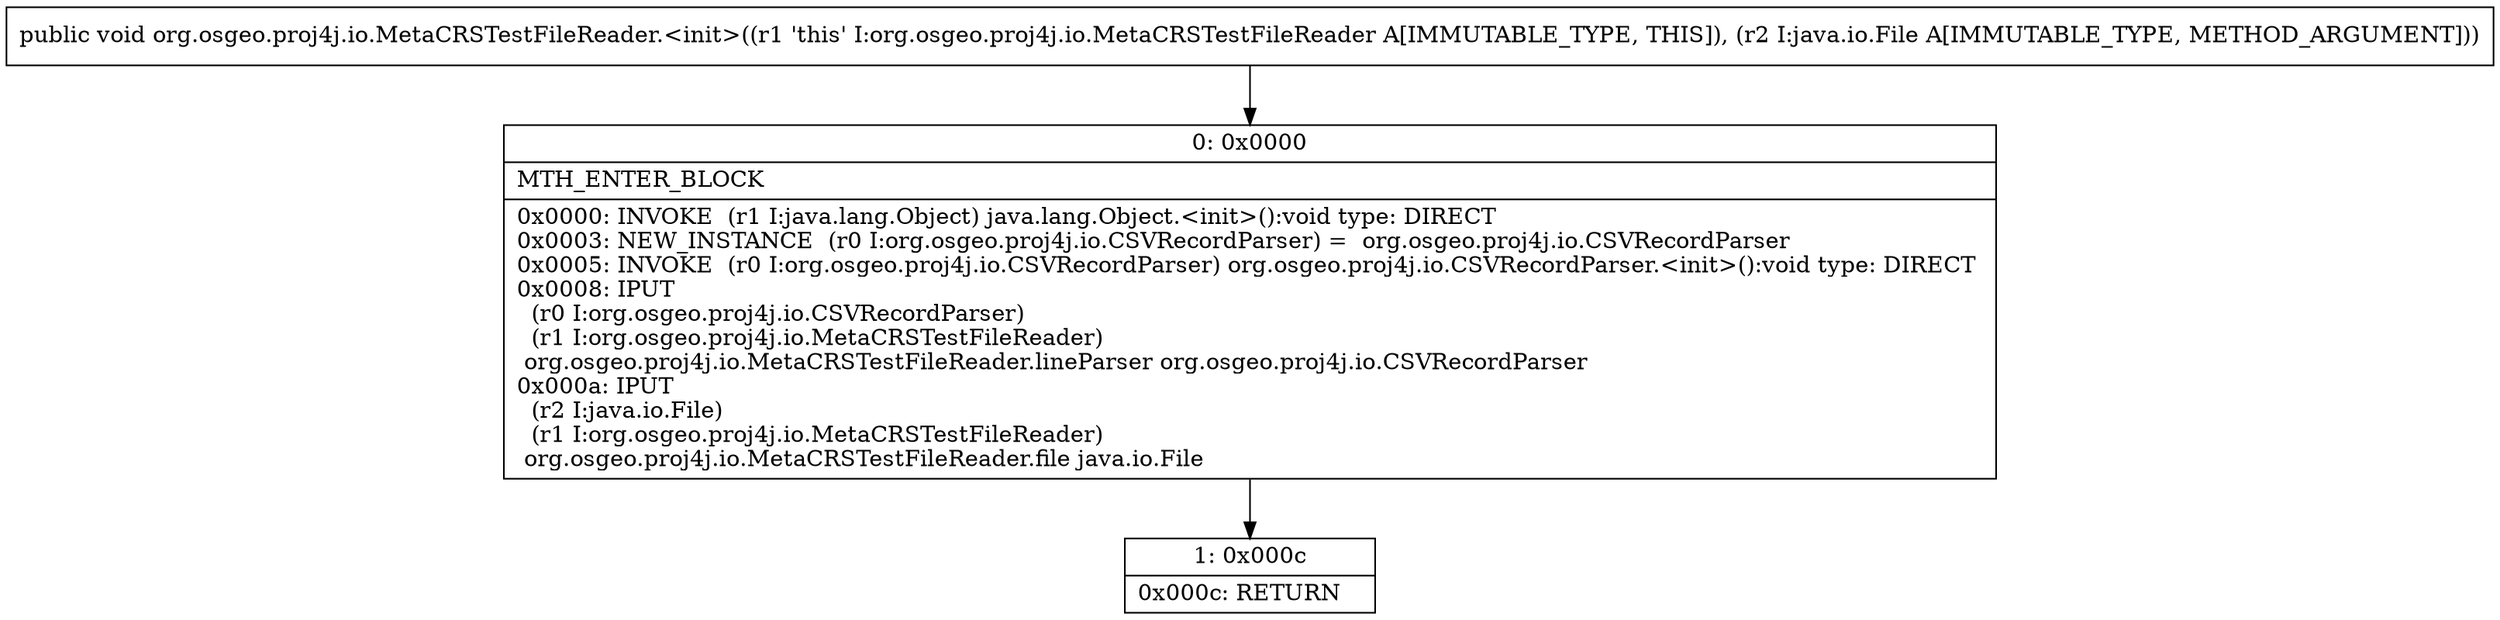 digraph "CFG fororg.osgeo.proj4j.io.MetaCRSTestFileReader.\<init\>(Ljava\/io\/File;)V" {
Node_0 [shape=record,label="{0\:\ 0x0000|MTH_ENTER_BLOCK\l|0x0000: INVOKE  (r1 I:java.lang.Object) java.lang.Object.\<init\>():void type: DIRECT \l0x0003: NEW_INSTANCE  (r0 I:org.osgeo.proj4j.io.CSVRecordParser) =  org.osgeo.proj4j.io.CSVRecordParser \l0x0005: INVOKE  (r0 I:org.osgeo.proj4j.io.CSVRecordParser) org.osgeo.proj4j.io.CSVRecordParser.\<init\>():void type: DIRECT \l0x0008: IPUT  \l  (r0 I:org.osgeo.proj4j.io.CSVRecordParser)\l  (r1 I:org.osgeo.proj4j.io.MetaCRSTestFileReader)\l org.osgeo.proj4j.io.MetaCRSTestFileReader.lineParser org.osgeo.proj4j.io.CSVRecordParser \l0x000a: IPUT  \l  (r2 I:java.io.File)\l  (r1 I:org.osgeo.proj4j.io.MetaCRSTestFileReader)\l org.osgeo.proj4j.io.MetaCRSTestFileReader.file java.io.File \l}"];
Node_1 [shape=record,label="{1\:\ 0x000c|0x000c: RETURN   \l}"];
MethodNode[shape=record,label="{public void org.osgeo.proj4j.io.MetaCRSTestFileReader.\<init\>((r1 'this' I:org.osgeo.proj4j.io.MetaCRSTestFileReader A[IMMUTABLE_TYPE, THIS]), (r2 I:java.io.File A[IMMUTABLE_TYPE, METHOD_ARGUMENT])) }"];
MethodNode -> Node_0;
Node_0 -> Node_1;
}

